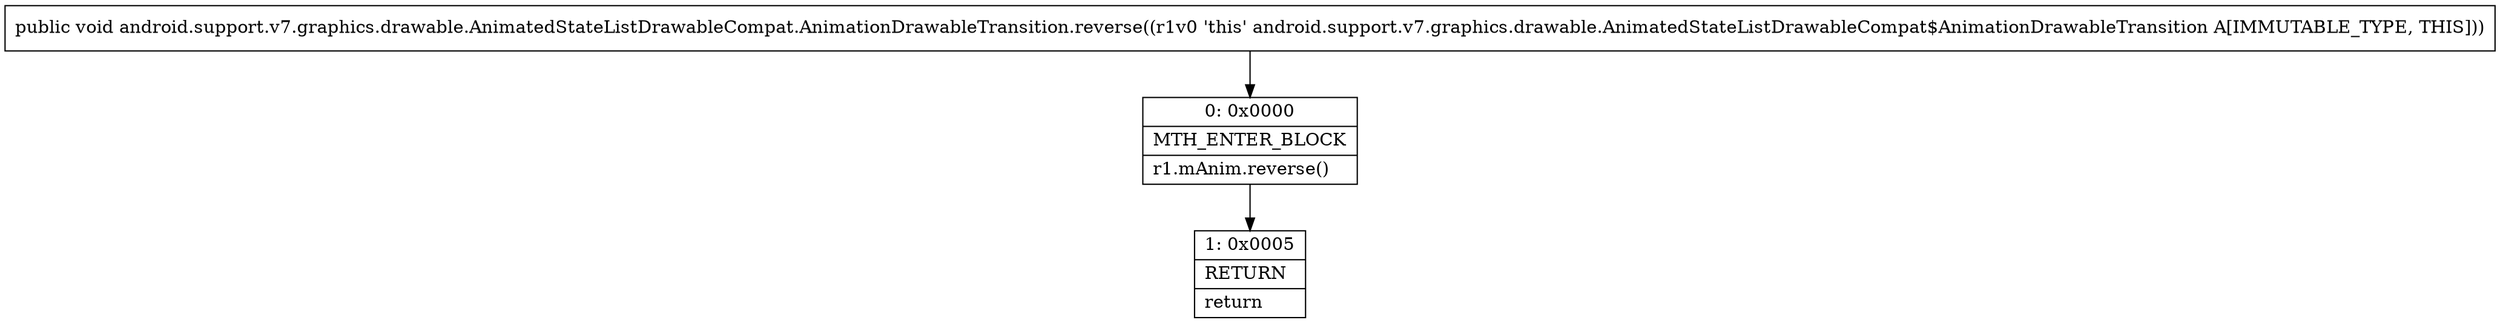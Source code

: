 digraph "CFG forandroid.support.v7.graphics.drawable.AnimatedStateListDrawableCompat.AnimationDrawableTransition.reverse()V" {
Node_0 [shape=record,label="{0\:\ 0x0000|MTH_ENTER_BLOCK\l|r1.mAnim.reverse()\l}"];
Node_1 [shape=record,label="{1\:\ 0x0005|RETURN\l|return\l}"];
MethodNode[shape=record,label="{public void android.support.v7.graphics.drawable.AnimatedStateListDrawableCompat.AnimationDrawableTransition.reverse((r1v0 'this' android.support.v7.graphics.drawable.AnimatedStateListDrawableCompat$AnimationDrawableTransition A[IMMUTABLE_TYPE, THIS])) }"];
MethodNode -> Node_0;
Node_0 -> Node_1;
}

